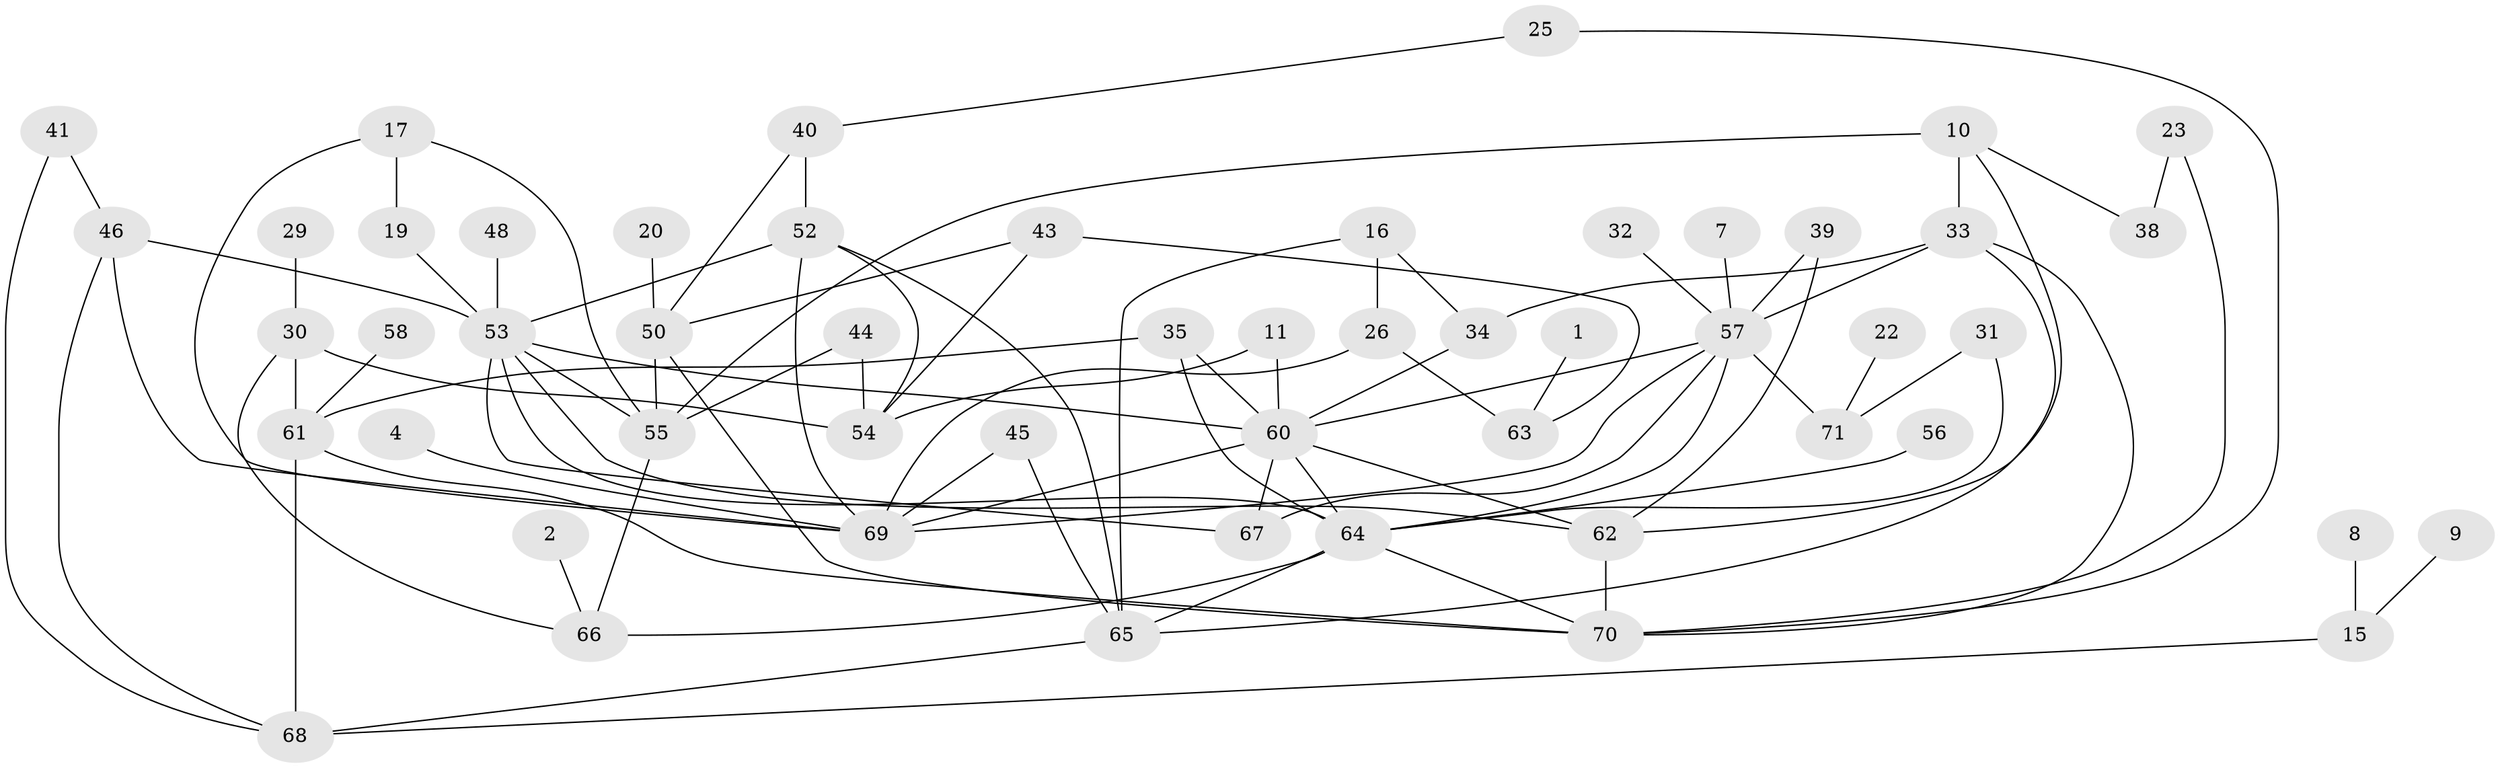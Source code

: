 // original degree distribution, {1: 0.19858156028368795, 2: 0.2765957446808511, 4: 0.14893617021276595, 0: 0.10638297872340426, 3: 0.1702127659574468, 5: 0.07092198581560284, 6: 0.028368794326241134}
// Generated by graph-tools (version 1.1) at 2025/49/03/09/25 03:49:08]
// undirected, 53 vertices, 90 edges
graph export_dot {
graph [start="1"]
  node [color=gray90,style=filled];
  1;
  2;
  4;
  7;
  8;
  9;
  10;
  11;
  15;
  16;
  17;
  19;
  20;
  22;
  23;
  25;
  26;
  29;
  30;
  31;
  32;
  33;
  34;
  35;
  38;
  39;
  40;
  41;
  43;
  44;
  45;
  46;
  48;
  50;
  52;
  53;
  54;
  55;
  56;
  57;
  58;
  60;
  61;
  62;
  63;
  64;
  65;
  66;
  67;
  68;
  69;
  70;
  71;
  1 -- 63 [weight=1.0];
  2 -- 66 [weight=1.0];
  4 -- 69 [weight=1.0];
  7 -- 57 [weight=1.0];
  8 -- 15 [weight=1.0];
  9 -- 15 [weight=1.0];
  10 -- 33 [weight=2.0];
  10 -- 38 [weight=1.0];
  10 -- 55 [weight=2.0];
  10 -- 62 [weight=1.0];
  11 -- 54 [weight=1.0];
  11 -- 60 [weight=1.0];
  15 -- 68 [weight=1.0];
  16 -- 26 [weight=1.0];
  16 -- 34 [weight=1.0];
  16 -- 65 [weight=1.0];
  17 -- 19 [weight=1.0];
  17 -- 55 [weight=1.0];
  17 -- 69 [weight=1.0];
  19 -- 53 [weight=1.0];
  20 -- 50 [weight=1.0];
  22 -- 71 [weight=1.0];
  23 -- 38 [weight=1.0];
  23 -- 70 [weight=1.0];
  25 -- 40 [weight=1.0];
  25 -- 70 [weight=1.0];
  26 -- 63 [weight=1.0];
  26 -- 69 [weight=1.0];
  29 -- 30 [weight=1.0];
  30 -- 54 [weight=1.0];
  30 -- 61 [weight=1.0];
  30 -- 66 [weight=1.0];
  31 -- 64 [weight=1.0];
  31 -- 71 [weight=1.0];
  32 -- 57 [weight=1.0];
  33 -- 34 [weight=1.0];
  33 -- 57 [weight=1.0];
  33 -- 65 [weight=1.0];
  33 -- 70 [weight=1.0];
  34 -- 60 [weight=1.0];
  35 -- 60 [weight=1.0];
  35 -- 61 [weight=1.0];
  35 -- 64 [weight=1.0];
  39 -- 57 [weight=1.0];
  39 -- 62 [weight=1.0];
  40 -- 50 [weight=1.0];
  40 -- 52 [weight=1.0];
  41 -- 46 [weight=1.0];
  41 -- 68 [weight=1.0];
  43 -- 50 [weight=1.0];
  43 -- 54 [weight=1.0];
  43 -- 63 [weight=1.0];
  44 -- 54 [weight=1.0];
  44 -- 55 [weight=1.0];
  45 -- 65 [weight=1.0];
  45 -- 69 [weight=1.0];
  46 -- 53 [weight=1.0];
  46 -- 68 [weight=1.0];
  46 -- 69 [weight=1.0];
  48 -- 53 [weight=1.0];
  50 -- 55 [weight=1.0];
  50 -- 70 [weight=1.0];
  52 -- 53 [weight=1.0];
  52 -- 54 [weight=1.0];
  52 -- 65 [weight=1.0];
  52 -- 69 [weight=1.0];
  53 -- 55 [weight=1.0];
  53 -- 60 [weight=1.0];
  53 -- 62 [weight=1.0];
  53 -- 64 [weight=1.0];
  53 -- 67 [weight=1.0];
  55 -- 66 [weight=1.0];
  56 -- 64 [weight=1.0];
  57 -- 60 [weight=1.0];
  57 -- 64 [weight=1.0];
  57 -- 67 [weight=1.0];
  57 -- 69 [weight=1.0];
  57 -- 71 [weight=1.0];
  58 -- 61 [weight=1.0];
  60 -- 62 [weight=1.0];
  60 -- 64 [weight=1.0];
  60 -- 67 [weight=1.0];
  60 -- 69 [weight=1.0];
  61 -- 68 [weight=1.0];
  61 -- 70 [weight=1.0];
  62 -- 70 [weight=1.0];
  64 -- 65 [weight=1.0];
  64 -- 66 [weight=1.0];
  64 -- 70 [weight=1.0];
  65 -- 68 [weight=1.0];
}
